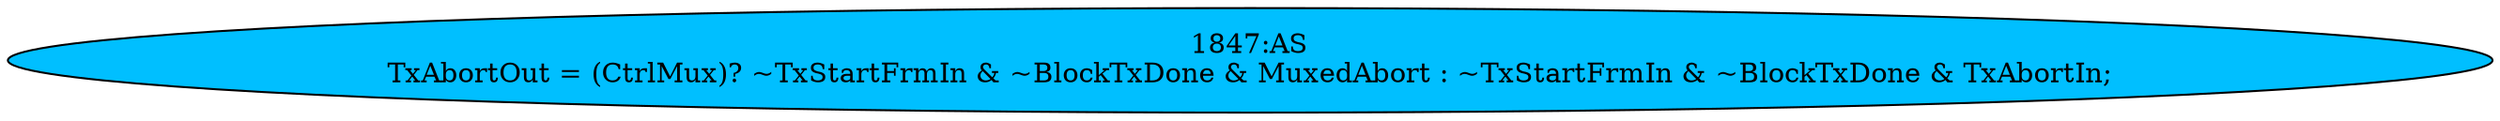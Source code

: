 strict digraph "" {
	node [label="\N"];
	"1847:AS"	 [ast="<pyverilog.vparser.ast.Assign object at 0x7f37fb677ad0>",
		def_var="['TxAbortOut']",
		fillcolor=deepskyblue,
		label="1847:AS
TxAbortOut = (CtrlMux)? ~TxStartFrmIn & ~BlockTxDone & MuxedAbort : ~TxStartFrmIn & ~BlockTxDone & TxAbortIn;",
		statements="[]",
		style=filled,
		typ=Assign,
		use_var="['CtrlMux', 'TxStartFrmIn', 'BlockTxDone', 'MuxedAbort', 'TxStartFrmIn', 'BlockTxDone', 'TxAbortIn']"];
}
